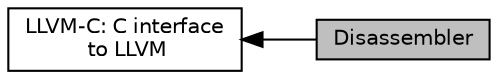 digraph "Disassembler"
{
  bgcolor="transparent";
  edge [fontname="Helvetica",fontsize="10",labelfontname="Helvetica",labelfontsize="10"];
  node [fontname="Helvetica",fontsize="10",shape=box];
  rankdir=LR;
  Node1 [label="Disassembler",height=0.2,width=0.4,color="black", fillcolor="grey75", style="filled", fontcolor="black",tooltip=" "];
  Node2 [label="LLVM-C: C interface\l to LLVM",height=0.2,width=0.4,color="black",URL="$group__LLVMC.html",tooltip="This module exposes parts of the LLVM library as a C API."];
  Node2->Node1 [shape=plaintext, dir="back", style="solid"];
}
